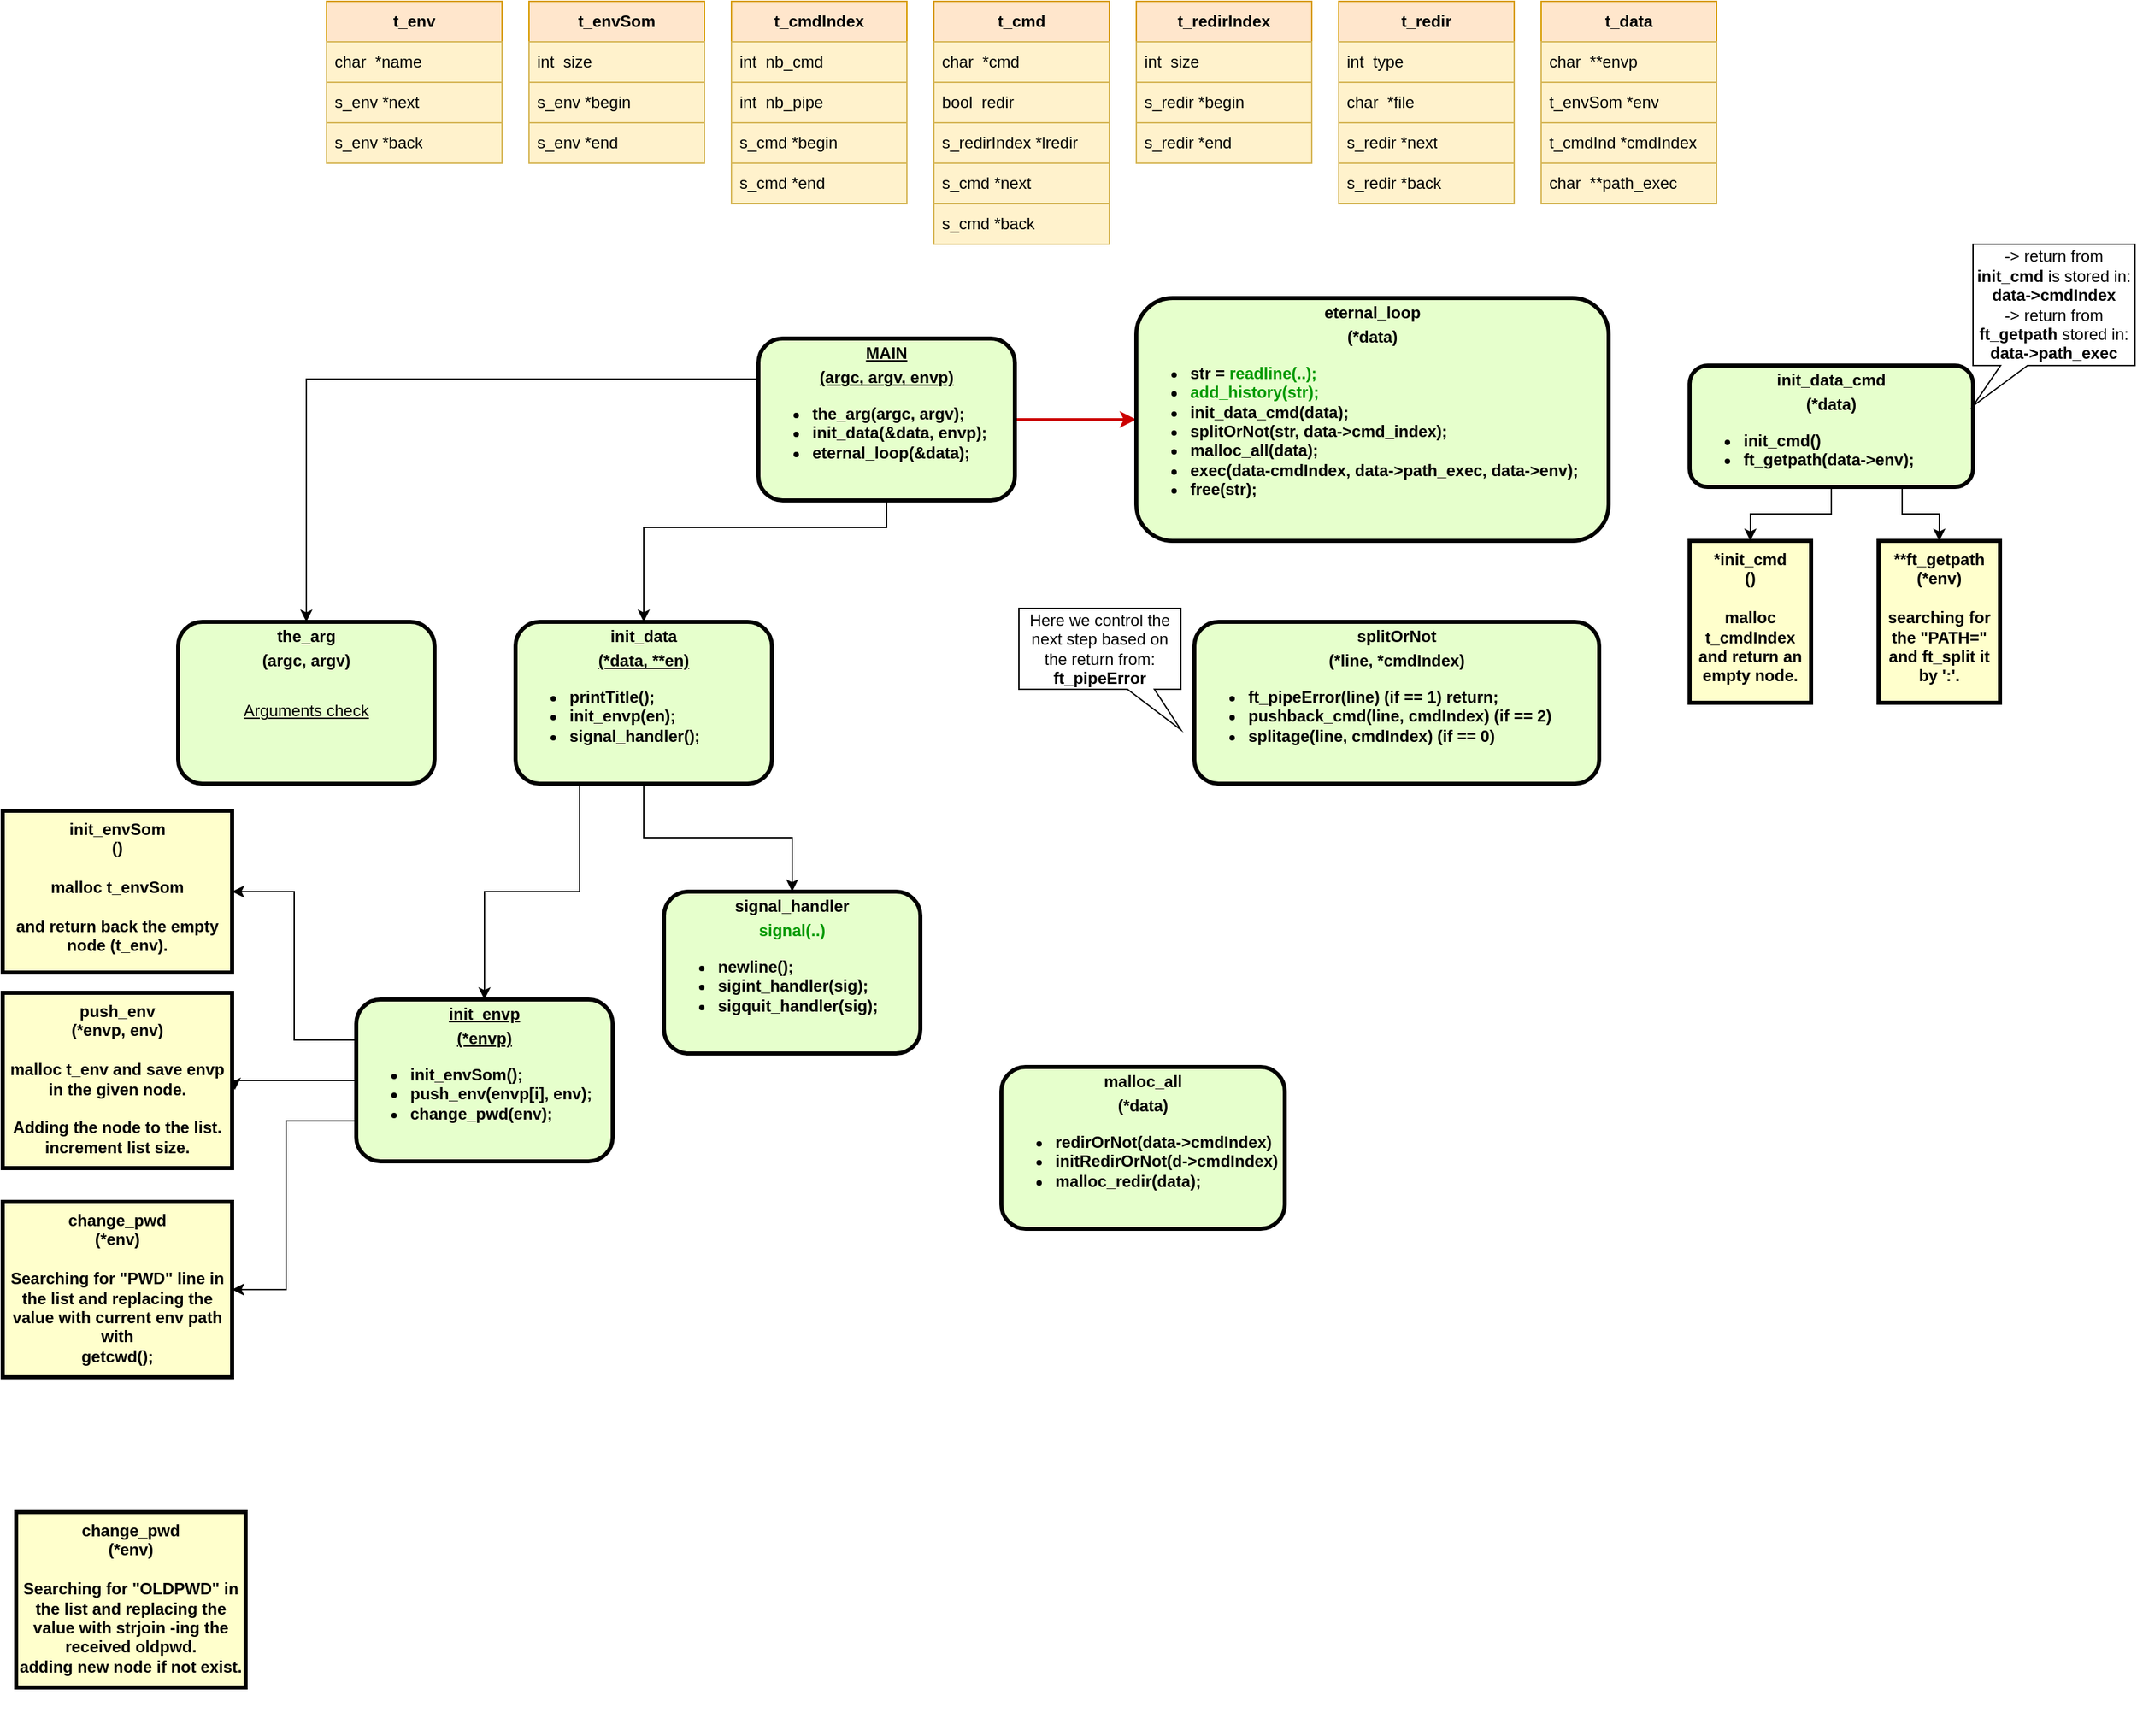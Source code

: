 <mxfile version="21.2.9" type="device">
  <diagram name="Page-1" id="c7558073-3199-34d8-9f00-42111426c3f3">
    <mxGraphModel dx="1936" dy="1067" grid="1" gridSize="10" guides="1" tooltips="1" connect="1" arrows="1" fold="1" page="1" pageScale="1" pageWidth="826" pageHeight="1169" background="none" math="0" shadow="0">
      <root>
        <mxCell id="0" />
        <mxCell id="1" parent="0" />
        <mxCell id="3kep1P1xeKZw5jxpyF7z-107" value="" style="edgeStyle=orthogonalEdgeStyle;rounded=0;orthogonalLoop=1;jettySize=auto;html=1;strokeWidth=2;strokeColor=#CC0000;" parent="1" source="2" target="3kep1P1xeKZw5jxpyF7z-106" edge="1">
          <mxGeometry relative="1" as="geometry" />
        </mxCell>
        <mxCell id="3kep1P1xeKZw5jxpyF7z-109" value="" style="edgeStyle=orthogonalEdgeStyle;rounded=0;orthogonalLoop=1;jettySize=auto;html=1;exitX=0;exitY=0.25;exitDx=0;exitDy=0;" parent="1" source="2" target="3kep1P1xeKZw5jxpyF7z-108" edge="1">
          <mxGeometry relative="1" as="geometry" />
        </mxCell>
        <mxCell id="3kep1P1xeKZw5jxpyF7z-111" value="" style="edgeStyle=orthogonalEdgeStyle;rounded=0;orthogonalLoop=1;jettySize=auto;html=1;" parent="1" source="2" target="3kep1P1xeKZw5jxpyF7z-110" edge="1">
          <mxGeometry relative="1" as="geometry">
            <Array as="points">
              <mxPoint x="-295" y="430" />
            </Array>
          </mxGeometry>
        </mxCell>
        <mxCell id="2" value="&lt;p style=&quot;margin: 0px; margin-top: 4px; text-align: center; text-decoration: underline;&quot;&gt;&lt;strong&gt;MAIN&lt;/strong&gt;&lt;/p&gt;&lt;p style=&quot;margin: 0px; margin-top: 4px; text-align: center; text-decoration: underline;&quot;&gt;&lt;strong&gt;(argc, argv, envp)&lt;br&gt;&lt;/strong&gt;&lt;/p&gt;&lt;div align=&quot;left&quot;&gt;&lt;ul&gt;&lt;li&gt;&lt;strong&gt;the_arg(argc, argv);&lt;/strong&gt;&lt;/li&gt;&lt;li&gt;&lt;strong&gt;init_data(&amp;amp;data, envp);&lt;/strong&gt;&lt;/li&gt;&lt;li&gt;&lt;strong&gt;eternal_loop(&amp;amp;data);&lt;/strong&gt;&lt;br&gt;&lt;/li&gt;&lt;/ul&gt;&lt;/div&gt;" style="verticalAlign=middle;align=center;overflow=fill;fontSize=12;fontFamily=Helvetica;html=1;rounded=1;fontStyle=1;strokeWidth=3;fillColor=#E6FFCC;" parent="1" vertex="1">
          <mxGeometry x="-210" y="290" width="190" height="120" as="geometry" />
        </mxCell>
        <mxCell id="3" value="init_envSom&#xa;()&#xa;&#xa;malloc t_envSom &#xa;&#xa;and return back the empty node (t_env).&#xa;" style="align=center;verticalAlign=top;fontStyle=1;strokeWidth=3;fillColor=#FFFFCC;whiteSpace=wrap;" parent="1" vertex="1">
          <mxGeometry x="-770" y="640" width="170" height="120" as="geometry" />
        </mxCell>
        <mxCell id="3kep1P1xeKZw5jxpyF7z-106" value="&lt;p style=&quot;margin: 4px 0px 0px; text-align: center;&quot;&gt;&lt;strong&gt;eternal_loop&lt;/strong&gt;&lt;/p&gt;&lt;p style=&quot;margin: 4px 0px 0px; text-align: center;&quot;&gt;&lt;strong&gt;(*data)&lt;br&gt;&lt;/strong&gt;&lt;/p&gt;&lt;div align=&quot;left&quot;&gt;&lt;ul&gt;&lt;li&gt;&lt;strong&gt;str = &lt;font color=&quot;#009900&quot;&gt;readline(..);&lt;/font&gt;&lt;/strong&gt;&lt;/li&gt;&lt;li&gt;&lt;font color=&quot;#009900&quot;&gt;&lt;strong&gt;add_history(str);&lt;/strong&gt;&lt;/font&gt;&lt;/li&gt;&lt;li&gt;&lt;strong&gt;init_data_cmd(data);&lt;/strong&gt;&lt;/li&gt;&lt;li&gt;&lt;strong&gt;splitOrNot(str, data-&amp;gt;cmd_index);&lt;/strong&gt;&lt;/li&gt;&lt;li&gt;&lt;strong&gt;malloc_all(data);&lt;/strong&gt;&lt;/li&gt;&lt;li&gt;&lt;strong&gt;exec(data-cmdIndex, data-&amp;gt;path_exec, data-&amp;gt;env);&lt;/strong&gt;&lt;/li&gt;&lt;li&gt;&lt;strong&gt;free(str);&lt;/strong&gt;&lt;br&gt;&lt;/li&gt;&lt;/ul&gt;&lt;/div&gt;" style="verticalAlign=middle;align=center;overflow=fill;fontSize=12;fontFamily=Helvetica;html=1;rounded=1;fontStyle=1;strokeWidth=3;fillColor=#E6FFCC;" parent="1" vertex="1">
          <mxGeometry x="70" y="260" width="350" height="180" as="geometry" />
        </mxCell>
        <mxCell id="3kep1P1xeKZw5jxpyF7z-108" value="&lt;p style=&quot;margin: 4px 0px 0px; text-align: center;&quot;&gt;&lt;strong&gt;the_arg&lt;/strong&gt;&lt;/p&gt;&lt;p style=&quot;margin: 4px 0px 0px; text-align: center;&quot;&gt;&lt;strong&gt;(argc, argv)&lt;br&gt;&lt;/strong&gt;&lt;/p&gt;&lt;p style=&quot;margin: 4px 0px 0px; text-align: center;&quot;&gt;&lt;strong&gt;&lt;br&gt;&lt;/strong&gt;&lt;/p&gt;&lt;p style=&quot;margin: 0px; margin-top: 4px; text-align: center; text-decoration: underline;&quot;&gt;&lt;span style=&quot;font-weight: normal;&quot;&gt;Arguments check&lt;/span&gt;&lt;br&gt;&lt;strong&gt;&lt;/strong&gt;&lt;/p&gt;" style="verticalAlign=middle;align=center;overflow=fill;fontSize=12;fontFamily=Helvetica;html=1;rounded=1;fontStyle=1;strokeWidth=3;fillColor=#E6FFCC;" parent="1" vertex="1">
          <mxGeometry x="-640" y="500" width="190" height="120" as="geometry" />
        </mxCell>
        <mxCell id="w5gB6YBrFvxGbigNmxhe-103" style="edgeStyle=orthogonalEdgeStyle;rounded=0;orthogonalLoop=1;jettySize=auto;html=1;exitX=0.25;exitY=1;exitDx=0;exitDy=0;entryX=0.5;entryY=0;entryDx=0;entryDy=0;" edge="1" parent="1" source="3kep1P1xeKZw5jxpyF7z-110" target="w5gB6YBrFvxGbigNmxhe-88">
          <mxGeometry relative="1" as="geometry" />
        </mxCell>
        <mxCell id="w5gB6YBrFvxGbigNmxhe-107" value="" style="edgeStyle=orthogonalEdgeStyle;rounded=0;orthogonalLoop=1;jettySize=auto;html=1;" edge="1" parent="1" source="3kep1P1xeKZw5jxpyF7z-110" target="w5gB6YBrFvxGbigNmxhe-106">
          <mxGeometry relative="1" as="geometry" />
        </mxCell>
        <mxCell id="3kep1P1xeKZw5jxpyF7z-110" value="&lt;p style=&quot;margin: 4px 0px 0px; text-align: center;&quot;&gt;&lt;strong&gt;init_data&lt;/strong&gt;&lt;/p&gt;&lt;p style=&quot;margin: 0px; margin-top: 4px; text-align: center; text-decoration: underline;&quot;&gt;&lt;strong&gt;(*data, **en)&lt;br&gt;&lt;/strong&gt;&lt;/p&gt;&lt;div align=&quot;left&quot;&gt;&lt;ul&gt;&lt;li&gt;&lt;strong&gt;printTitle();&lt;/strong&gt;&lt;/li&gt;&lt;li&gt;&lt;strong&gt;init_envp(en);&lt;/strong&gt;&lt;/li&gt;&lt;li&gt;&lt;strong&gt;signal_handler();&lt;/strong&gt;&lt;/li&gt;&lt;/ul&gt;&lt;/div&gt;" style="verticalAlign=middle;align=center;overflow=fill;fontSize=12;fontFamily=Helvetica;html=1;rounded=1;fontStyle=1;strokeWidth=3;fillColor=#E6FFCC;" parent="1" vertex="1">
          <mxGeometry x="-390" y="500" width="190" height="120" as="geometry" />
        </mxCell>
        <mxCell id="w5gB6YBrFvxGbigNmxhe-92" style="edgeStyle=orthogonalEdgeStyle;rounded=0;orthogonalLoop=1;jettySize=auto;html=1;exitX=0;exitY=0.25;exitDx=0;exitDy=0;entryX=1;entryY=0.5;entryDx=0;entryDy=0;" edge="1" parent="1" source="w5gB6YBrFvxGbigNmxhe-88" target="3">
          <mxGeometry relative="1" as="geometry" />
        </mxCell>
        <mxCell id="w5gB6YBrFvxGbigNmxhe-100" style="edgeStyle=orthogonalEdgeStyle;rounded=0;orthogonalLoop=1;jettySize=auto;html=1;exitX=0;exitY=0.5;exitDx=0;exitDy=0;entryX=1.012;entryY=0.554;entryDx=0;entryDy=0;entryPerimeter=0;" edge="1" parent="1" source="w5gB6YBrFvxGbigNmxhe-88" target="w5gB6YBrFvxGbigNmxhe-93">
          <mxGeometry relative="1" as="geometry">
            <Array as="points">
              <mxPoint x="-598" y="840" />
            </Array>
          </mxGeometry>
        </mxCell>
        <mxCell id="w5gB6YBrFvxGbigNmxhe-102" style="edgeStyle=orthogonalEdgeStyle;rounded=0;orthogonalLoop=1;jettySize=auto;html=1;exitX=0;exitY=0.75;exitDx=0;exitDy=0;entryX=1;entryY=0.5;entryDx=0;entryDy=0;" edge="1" parent="1" source="w5gB6YBrFvxGbigNmxhe-88" target="w5gB6YBrFvxGbigNmxhe-95">
          <mxGeometry relative="1" as="geometry">
            <Array as="points">
              <mxPoint x="-560" y="870" />
              <mxPoint x="-560" y="995" />
            </Array>
          </mxGeometry>
        </mxCell>
        <mxCell id="w5gB6YBrFvxGbigNmxhe-88" value="&lt;p style=&quot;margin: 0px; margin-top: 4px; text-align: center; text-decoration: underline;&quot;&gt;&lt;strong&gt;init_envp&lt;/strong&gt;&lt;/p&gt;&lt;p style=&quot;margin: 0px; margin-top: 4px; text-align: center; text-decoration: underline;&quot;&gt;&lt;strong&gt;(*envp)&lt;/strong&gt;&lt;br&gt;&lt;/p&gt;&lt;div align=&quot;left&quot;&gt;&lt;ul&gt;&lt;li&gt;&lt;strong&gt;init_envSom();&lt;/strong&gt;&lt;/li&gt;&lt;li&gt;&lt;strong&gt;push_env(envp[i], env);&lt;/strong&gt;&lt;/li&gt;&lt;li&gt;change_pwd(env);&lt;br&gt;&lt;/li&gt;&lt;/ul&gt;&lt;/div&gt;" style="verticalAlign=middle;align=center;overflow=fill;fontSize=12;fontFamily=Helvetica;html=1;rounded=1;fontStyle=1;strokeWidth=3;fillColor=#E6FFCC;" vertex="1" parent="1">
          <mxGeometry x="-508" y="780" width="190" height="120" as="geometry" />
        </mxCell>
        <mxCell id="w5gB6YBrFvxGbigNmxhe-93" value="push_env&#xa;(*envp, env)&#xa;&#xa;malloc t_env and save envp in the given node. &#xa;&#xa;Adding the node to the list.&#xa;increment list size.&#xa;" style="align=center;verticalAlign=top;fontStyle=1;strokeWidth=3;fillColor=#FFFFCC;whiteSpace=wrap;" vertex="1" parent="1">
          <mxGeometry x="-770" y="775" width="170" height="130" as="geometry" />
        </mxCell>
        <mxCell id="w5gB6YBrFvxGbigNmxhe-95" value="change_pwd&#xa;(*env)&#xa;&#xa;Searching for &quot;PWD&quot; line in the list and replacing the value with current env path with &#xa;getcwd();&#xa;&#xa;" style="align=center;verticalAlign=top;fontStyle=1;strokeWidth=3;fillColor=#FFFFCC;whiteSpace=wrap;" vertex="1" parent="1">
          <mxGeometry x="-770" y="930" width="170" height="130" as="geometry" />
        </mxCell>
        <mxCell id="w5gB6YBrFvxGbigNmxhe-101" value="change_pwd&#xa;(*env)&#xa;&#xa;Searching for &quot;OLDPWD&quot; in the list and replacing the value with strjoin -ing the received oldpwd.&#xa;adding new node if not exist.&#xa;&#xa;&#xa;" style="align=center;verticalAlign=top;fontStyle=1;strokeWidth=3;fillColor=#FFFFCC;whiteSpace=wrap;" vertex="1" parent="1">
          <mxGeometry x="-760" y="1160" width="170" height="130" as="geometry" />
        </mxCell>
        <mxCell id="w5gB6YBrFvxGbigNmxhe-106" value="&lt;p style=&quot;margin: 4px 0px 0px; text-align: center;&quot;&gt;&lt;strong&gt;signal_handler&lt;/strong&gt;&lt;/p&gt;&lt;p style=&quot;margin: 4px 0px 0px; text-align: center;&quot;&gt;&lt;strong&gt;&lt;font color=&quot;#009900&quot;&gt;signal(..)&lt;/font&gt;&lt;br&gt;&lt;/strong&gt;&lt;/p&gt;&lt;div align=&quot;left&quot;&gt;&lt;ul&gt;&lt;li&gt;&lt;strong&gt;newline();&lt;/strong&gt;&lt;/li&gt;&lt;li&gt;&lt;strong&gt;sigint_handler(sig);&lt;/strong&gt;&lt;/li&gt;&lt;li&gt;&lt;strong&gt;sigquit_handler(sig);&lt;/strong&gt;&lt;/li&gt;&lt;/ul&gt;&lt;/div&gt;" style="verticalAlign=middle;align=center;overflow=fill;fontSize=12;fontFamily=Helvetica;html=1;rounded=1;fontStyle=1;strokeWidth=3;fillColor=#E6FFCC;" vertex="1" parent="1">
          <mxGeometry x="-280" y="700" width="190" height="120" as="geometry" />
        </mxCell>
        <mxCell id="w5gB6YBrFvxGbigNmxhe-109" value="&lt;b&gt;t_env&lt;/b&gt;" style="swimlane;fontStyle=0;childLayout=stackLayout;horizontal=1;startSize=30;horizontalStack=0;resizeParent=1;resizeParentMax=0;resizeLast=0;collapsible=1;marginBottom=0;whiteSpace=wrap;html=1;fillColor=#ffe6cc;strokeColor=#d79b00;" vertex="1" parent="1">
          <mxGeometry x="-530" y="40" width="130" height="120" as="geometry">
            <mxRectangle x="80" y="690" width="60" height="30" as="alternateBounds" />
          </mxGeometry>
        </mxCell>
        <mxCell id="w5gB6YBrFvxGbigNmxhe-110" value="char&lt;span style=&quot;white-space: pre;&quot;&gt;	&lt;span style=&quot;white-space: pre;&quot;&gt;	&lt;/span&gt;&lt;/span&gt;*name" style="text;strokeColor=#d6b656;fillColor=#fff2cc;align=left;verticalAlign=middle;spacingLeft=4;spacingRight=4;overflow=hidden;points=[[0,0.5],[1,0.5]];portConstraint=eastwest;rotatable=0;whiteSpace=wrap;html=1;" vertex="1" parent="w5gB6YBrFvxGbigNmxhe-109">
          <mxGeometry y="30" width="130" height="30" as="geometry" />
        </mxCell>
        <mxCell id="w5gB6YBrFvxGbigNmxhe-111" value="s_env&lt;span style=&quot;white-space: pre;&quot;&gt;	&lt;/span&gt;*next" style="text;strokeColor=#d6b656;fillColor=#fff2cc;align=left;verticalAlign=middle;spacingLeft=4;spacingRight=4;overflow=hidden;points=[[0,0.5],[1,0.5]];portConstraint=eastwest;rotatable=0;whiteSpace=wrap;html=1;" vertex="1" parent="w5gB6YBrFvxGbigNmxhe-109">
          <mxGeometry y="60" width="130" height="30" as="geometry" />
        </mxCell>
        <mxCell id="w5gB6YBrFvxGbigNmxhe-112" value="s_env&lt;span style=&quot;white-space: pre;&quot;&gt;	&lt;/span&gt;*back" style="text;strokeColor=#d6b656;fillColor=#fff2cc;align=left;verticalAlign=middle;spacingLeft=4;spacingRight=4;overflow=hidden;points=[[0,0.5],[1,0.5]];portConstraint=eastwest;rotatable=0;whiteSpace=wrap;html=1;" vertex="1" parent="w5gB6YBrFvxGbigNmxhe-109">
          <mxGeometry y="90" width="130" height="30" as="geometry" />
        </mxCell>
        <mxCell id="w5gB6YBrFvxGbigNmxhe-113" value="&lt;b&gt;t_envSom&lt;/b&gt;" style="swimlane;fontStyle=0;childLayout=stackLayout;horizontal=1;startSize=30;horizontalStack=0;resizeParent=1;resizeParentMax=0;resizeLast=0;collapsible=1;marginBottom=0;whiteSpace=wrap;html=1;fillColor=#ffe6cc;strokeColor=#d79b00;" vertex="1" parent="1">
          <mxGeometry x="-380" y="40" width="130" height="120" as="geometry">
            <mxRectangle x="80" y="690" width="60" height="30" as="alternateBounds" />
          </mxGeometry>
        </mxCell>
        <mxCell id="w5gB6YBrFvxGbigNmxhe-114" value="int&lt;span style=&quot;white-space: pre;&quot;&gt;	&lt;span style=&quot;white-space: pre;&quot;&gt;	&lt;/span&gt;&lt;/span&gt;size" style="text;strokeColor=#d6b656;fillColor=#fff2cc;align=left;verticalAlign=middle;spacingLeft=4;spacingRight=4;overflow=hidden;points=[[0,0.5],[1,0.5]];portConstraint=eastwest;rotatable=0;whiteSpace=wrap;html=1;" vertex="1" parent="w5gB6YBrFvxGbigNmxhe-113">
          <mxGeometry y="30" width="130" height="30" as="geometry" />
        </mxCell>
        <mxCell id="w5gB6YBrFvxGbigNmxhe-115" value="s_env&lt;span style=&quot;white-space: pre;&quot;&gt;	&lt;/span&gt;*begin" style="text;strokeColor=#d6b656;fillColor=#fff2cc;align=left;verticalAlign=middle;spacingLeft=4;spacingRight=4;overflow=hidden;points=[[0,0.5],[1,0.5]];portConstraint=eastwest;rotatable=0;whiteSpace=wrap;html=1;" vertex="1" parent="w5gB6YBrFvxGbigNmxhe-113">
          <mxGeometry y="60" width="130" height="30" as="geometry" />
        </mxCell>
        <mxCell id="w5gB6YBrFvxGbigNmxhe-116" value="s_env&lt;span style=&quot;white-space: pre;&quot;&gt;	&lt;/span&gt;*end" style="text;strokeColor=#d6b656;fillColor=#fff2cc;align=left;verticalAlign=middle;spacingLeft=4;spacingRight=4;overflow=hidden;points=[[0,0.5],[1,0.5]];portConstraint=eastwest;rotatable=0;whiteSpace=wrap;html=1;" vertex="1" parent="w5gB6YBrFvxGbigNmxhe-113">
          <mxGeometry y="90" width="130" height="30" as="geometry" />
        </mxCell>
        <mxCell id="w5gB6YBrFvxGbigNmxhe-117" value="&lt;b&gt;t_cmdIndex&lt;/b&gt;" style="swimlane;fontStyle=0;childLayout=stackLayout;horizontal=1;startSize=30;horizontalStack=0;resizeParent=1;resizeParentMax=0;resizeLast=0;collapsible=1;marginBottom=0;whiteSpace=wrap;html=1;fillColor=#ffe6cc;strokeColor=#d79b00;" vertex="1" parent="1">
          <mxGeometry x="-230" y="40" width="130" height="150" as="geometry">
            <mxRectangle x="80" y="690" width="60" height="30" as="alternateBounds" />
          </mxGeometry>
        </mxCell>
        <mxCell id="w5gB6YBrFvxGbigNmxhe-118" value="int&lt;span style=&quot;white-space: pre;&quot;&gt;	&lt;span style=&quot;white-space: pre;&quot;&gt;	&lt;/span&gt;&lt;/span&gt;nb_cmd" style="text;strokeColor=#d6b656;fillColor=#fff2cc;align=left;verticalAlign=middle;spacingLeft=4;spacingRight=4;overflow=hidden;points=[[0,0.5],[1,0.5]];portConstraint=eastwest;rotatable=0;whiteSpace=wrap;html=1;" vertex="1" parent="w5gB6YBrFvxGbigNmxhe-117">
          <mxGeometry y="30" width="130" height="30" as="geometry" />
        </mxCell>
        <mxCell id="w5gB6YBrFvxGbigNmxhe-119" value="int&lt;span style=&quot;white-space: pre;&quot;&gt;	&lt;/span&gt;&lt;span style=&quot;white-space: pre;&quot;&gt;	&lt;/span&gt;nb_pipe" style="text;strokeColor=#d6b656;fillColor=#fff2cc;align=left;verticalAlign=middle;spacingLeft=4;spacingRight=4;overflow=hidden;points=[[0,0.5],[1,0.5]];portConstraint=eastwest;rotatable=0;whiteSpace=wrap;html=1;" vertex="1" parent="w5gB6YBrFvxGbigNmxhe-117">
          <mxGeometry y="60" width="130" height="30" as="geometry" />
        </mxCell>
        <mxCell id="w5gB6YBrFvxGbigNmxhe-120" value="s_cmd&lt;span style=&quot;white-space: pre;&quot;&gt;	&lt;/span&gt;*begin" style="text;strokeColor=#d6b656;fillColor=#fff2cc;align=left;verticalAlign=middle;spacingLeft=4;spacingRight=4;overflow=hidden;points=[[0,0.5],[1,0.5]];portConstraint=eastwest;rotatable=0;whiteSpace=wrap;html=1;" vertex="1" parent="w5gB6YBrFvxGbigNmxhe-117">
          <mxGeometry y="90" width="130" height="30" as="geometry" />
        </mxCell>
        <mxCell id="w5gB6YBrFvxGbigNmxhe-121" value="s_cmd&lt;span style=&quot;white-space: pre;&quot;&gt;	&lt;/span&gt;*end" style="text;strokeColor=#d6b656;fillColor=#fff2cc;align=left;verticalAlign=middle;spacingLeft=4;spacingRight=4;overflow=hidden;points=[[0,0.5],[1,0.5]];portConstraint=eastwest;rotatable=0;whiteSpace=wrap;html=1;" vertex="1" parent="w5gB6YBrFvxGbigNmxhe-117">
          <mxGeometry y="120" width="130" height="30" as="geometry" />
        </mxCell>
        <mxCell id="w5gB6YBrFvxGbigNmxhe-122" value="&lt;b&gt;t_cmd&lt;/b&gt;" style="swimlane;fontStyle=0;childLayout=stackLayout;horizontal=1;startSize=30;horizontalStack=0;resizeParent=1;resizeParentMax=0;resizeLast=0;collapsible=1;marginBottom=0;whiteSpace=wrap;html=1;fillColor=#ffe6cc;strokeColor=#d79b00;" vertex="1" parent="1">
          <mxGeometry x="-80" y="40" width="130" height="180" as="geometry">
            <mxRectangle x="80" y="690" width="60" height="30" as="alternateBounds" />
          </mxGeometry>
        </mxCell>
        <mxCell id="w5gB6YBrFvxGbigNmxhe-127" value="char&lt;span style=&quot;white-space: pre;&quot;&gt;	&lt;/span&gt;&lt;span style=&quot;white-space: pre;&quot;&gt;	&lt;/span&gt;*cmd" style="text;strokeColor=#d6b656;fillColor=#fff2cc;align=left;verticalAlign=middle;spacingLeft=4;spacingRight=4;overflow=hidden;points=[[0,0.5],[1,0.5]];portConstraint=eastwest;rotatable=0;whiteSpace=wrap;html=1;" vertex="1" parent="w5gB6YBrFvxGbigNmxhe-122">
          <mxGeometry y="30" width="130" height="30" as="geometry" />
        </mxCell>
        <mxCell id="w5gB6YBrFvxGbigNmxhe-123" value="bool&lt;span style=&quot;white-space: pre;&quot;&gt;	&lt;/span&gt;&lt;span style=&quot;white-space: pre;&quot;&gt;	&lt;/span&gt;redir&lt;span style=&quot;white-space: pre;&quot;&gt;	&lt;/span&gt;" style="text;strokeColor=#d6b656;fillColor=#fff2cc;align=left;verticalAlign=middle;spacingLeft=4;spacingRight=4;overflow=hidden;points=[[0,0.5],[1,0.5]];portConstraint=eastwest;rotatable=0;whiteSpace=wrap;html=1;" vertex="1" parent="w5gB6YBrFvxGbigNmxhe-122">
          <mxGeometry y="60" width="130" height="30" as="geometry" />
        </mxCell>
        <mxCell id="w5gB6YBrFvxGbigNmxhe-124" value="s_redirIndex&lt;span style=&quot;white-space: pre;&quot;&gt;	&lt;/span&gt;*lredir&lt;span style=&quot;white-space: pre;&quot;&gt;	&lt;/span&gt;" style="text;strokeColor=#d6b656;fillColor=#fff2cc;align=left;verticalAlign=middle;spacingLeft=4;spacingRight=4;overflow=hidden;points=[[0,0.5],[1,0.5]];portConstraint=eastwest;rotatable=0;whiteSpace=wrap;html=1;" vertex="1" parent="w5gB6YBrFvxGbigNmxhe-122">
          <mxGeometry y="90" width="130" height="30" as="geometry" />
        </mxCell>
        <mxCell id="w5gB6YBrFvxGbigNmxhe-125" value="s_cmd&lt;span style=&quot;white-space: pre;&quot;&gt;	&lt;/span&gt;*next" style="text;strokeColor=#d6b656;fillColor=#fff2cc;align=left;verticalAlign=middle;spacingLeft=4;spacingRight=4;overflow=hidden;points=[[0,0.5],[1,0.5]];portConstraint=eastwest;rotatable=0;whiteSpace=wrap;html=1;" vertex="1" parent="w5gB6YBrFvxGbigNmxhe-122">
          <mxGeometry y="120" width="130" height="30" as="geometry" />
        </mxCell>
        <mxCell id="w5gB6YBrFvxGbigNmxhe-126" value="s_cmd&lt;span style=&quot;white-space: pre;&quot;&gt;	&lt;/span&gt;*back" style="text;strokeColor=#d6b656;fillColor=#fff2cc;align=left;verticalAlign=middle;spacingLeft=4;spacingRight=4;overflow=hidden;points=[[0,0.5],[1,0.5]];portConstraint=eastwest;rotatable=0;whiteSpace=wrap;html=1;" vertex="1" parent="w5gB6YBrFvxGbigNmxhe-122">
          <mxGeometry y="150" width="130" height="30" as="geometry" />
        </mxCell>
        <mxCell id="w5gB6YBrFvxGbigNmxhe-128" value="&lt;b&gt;t_redirIndex&lt;/b&gt;" style="swimlane;fontStyle=0;childLayout=stackLayout;horizontal=1;startSize=30;horizontalStack=0;resizeParent=1;resizeParentMax=0;resizeLast=0;collapsible=1;marginBottom=0;whiteSpace=wrap;html=1;fillColor=#ffe6cc;strokeColor=#d79b00;" vertex="1" parent="1">
          <mxGeometry x="70" y="40" width="130" height="120" as="geometry">
            <mxRectangle x="80" y="690" width="60" height="30" as="alternateBounds" />
          </mxGeometry>
        </mxCell>
        <mxCell id="w5gB6YBrFvxGbigNmxhe-129" value="int&lt;span style=&quot;white-space: pre;&quot;&gt;	&lt;span style=&quot;white-space: pre;&quot;&gt;	&lt;/span&gt;&lt;/span&gt;size" style="text;strokeColor=#d6b656;fillColor=#fff2cc;align=left;verticalAlign=middle;spacingLeft=4;spacingRight=4;overflow=hidden;points=[[0,0.5],[1,0.5]];portConstraint=eastwest;rotatable=0;whiteSpace=wrap;html=1;" vertex="1" parent="w5gB6YBrFvxGbigNmxhe-128">
          <mxGeometry y="30" width="130" height="30" as="geometry" />
        </mxCell>
        <mxCell id="w5gB6YBrFvxGbigNmxhe-130" value="s_redir&lt;span style=&quot;white-space: pre;&quot;&gt;	&lt;/span&gt;*begin" style="text;strokeColor=#d6b656;fillColor=#fff2cc;align=left;verticalAlign=middle;spacingLeft=4;spacingRight=4;overflow=hidden;points=[[0,0.5],[1,0.5]];portConstraint=eastwest;rotatable=0;whiteSpace=wrap;html=1;" vertex="1" parent="w5gB6YBrFvxGbigNmxhe-128">
          <mxGeometry y="60" width="130" height="30" as="geometry" />
        </mxCell>
        <mxCell id="w5gB6YBrFvxGbigNmxhe-131" value="s_redir&lt;span style=&quot;white-space: pre;&quot;&gt;	&lt;/span&gt;*end" style="text;strokeColor=#d6b656;fillColor=#fff2cc;align=left;verticalAlign=middle;spacingLeft=4;spacingRight=4;overflow=hidden;points=[[0,0.5],[1,0.5]];portConstraint=eastwest;rotatable=0;whiteSpace=wrap;html=1;" vertex="1" parent="w5gB6YBrFvxGbigNmxhe-128">
          <mxGeometry y="90" width="130" height="30" as="geometry" />
        </mxCell>
        <mxCell id="w5gB6YBrFvxGbigNmxhe-132" value="&lt;b&gt;t_redir&lt;/b&gt;" style="swimlane;fontStyle=0;childLayout=stackLayout;horizontal=1;startSize=30;horizontalStack=0;resizeParent=1;resizeParentMax=0;resizeLast=0;collapsible=1;marginBottom=0;whiteSpace=wrap;html=1;fillColor=#ffe6cc;strokeColor=#d79b00;" vertex="1" parent="1">
          <mxGeometry x="220" y="40" width="130" height="150" as="geometry">
            <mxRectangle x="80" y="690" width="60" height="30" as="alternateBounds" />
          </mxGeometry>
        </mxCell>
        <mxCell id="w5gB6YBrFvxGbigNmxhe-133" value="int&lt;span style=&quot;white-space: pre;&quot;&gt;	&lt;span style=&quot;white-space: pre;&quot;&gt;	&lt;/span&gt;&lt;/span&gt;type" style="text;strokeColor=#d6b656;fillColor=#fff2cc;align=left;verticalAlign=middle;spacingLeft=4;spacingRight=4;overflow=hidden;points=[[0,0.5],[1,0.5]];portConstraint=eastwest;rotatable=0;whiteSpace=wrap;html=1;" vertex="1" parent="w5gB6YBrFvxGbigNmxhe-132">
          <mxGeometry y="30" width="130" height="30" as="geometry" />
        </mxCell>
        <mxCell id="w5gB6YBrFvxGbigNmxhe-136" value="char&lt;span style=&quot;white-space: pre;&quot;&gt;	&lt;/span&gt;&lt;span style=&quot;white-space: pre;&quot;&gt;	&lt;/span&gt;*file" style="text;strokeColor=#d6b656;fillColor=#fff2cc;align=left;verticalAlign=middle;spacingLeft=4;spacingRight=4;overflow=hidden;points=[[0,0.5],[1,0.5]];portConstraint=eastwest;rotatable=0;whiteSpace=wrap;html=1;" vertex="1" parent="w5gB6YBrFvxGbigNmxhe-132">
          <mxGeometry y="60" width="130" height="30" as="geometry" />
        </mxCell>
        <mxCell id="w5gB6YBrFvxGbigNmxhe-134" value="s_redir&lt;span style=&quot;white-space: pre;&quot;&gt;	&lt;/span&gt;*next" style="text;strokeColor=#d6b656;fillColor=#fff2cc;align=left;verticalAlign=middle;spacingLeft=4;spacingRight=4;overflow=hidden;points=[[0,0.5],[1,0.5]];portConstraint=eastwest;rotatable=0;whiteSpace=wrap;html=1;" vertex="1" parent="w5gB6YBrFvxGbigNmxhe-132">
          <mxGeometry y="90" width="130" height="30" as="geometry" />
        </mxCell>
        <mxCell id="w5gB6YBrFvxGbigNmxhe-135" value="s_redir&lt;span style=&quot;white-space: pre;&quot;&gt;	&lt;/span&gt;*back" style="text;strokeColor=#d6b656;fillColor=#fff2cc;align=left;verticalAlign=middle;spacingLeft=4;spacingRight=4;overflow=hidden;points=[[0,0.5],[1,0.5]];portConstraint=eastwest;rotatable=0;whiteSpace=wrap;html=1;" vertex="1" parent="w5gB6YBrFvxGbigNmxhe-132">
          <mxGeometry y="120" width="130" height="30" as="geometry" />
        </mxCell>
        <mxCell id="w5gB6YBrFvxGbigNmxhe-137" value="&lt;b&gt;t_data&lt;/b&gt;" style="swimlane;fontStyle=0;childLayout=stackLayout;horizontal=1;startSize=30;horizontalStack=0;resizeParent=1;resizeParentMax=0;resizeLast=0;collapsible=1;marginBottom=0;whiteSpace=wrap;html=1;fillColor=#ffe6cc;strokeColor=#d79b00;" vertex="1" parent="1">
          <mxGeometry x="370" y="40" width="130" height="150" as="geometry">
            <mxRectangle x="80" y="690" width="60" height="30" as="alternateBounds" />
          </mxGeometry>
        </mxCell>
        <mxCell id="w5gB6YBrFvxGbigNmxhe-138" value="char&lt;span style=&quot;white-space: pre;&quot;&gt;	&lt;span style=&quot;white-space: pre;&quot;&gt;	&lt;/span&gt;&lt;/span&gt;**envp" style="text;strokeColor=#d6b656;fillColor=#fff2cc;align=left;verticalAlign=middle;spacingLeft=4;spacingRight=4;overflow=hidden;points=[[0,0.5],[1,0.5]];portConstraint=eastwest;rotatable=0;whiteSpace=wrap;html=1;" vertex="1" parent="w5gB6YBrFvxGbigNmxhe-137">
          <mxGeometry y="30" width="130" height="30" as="geometry" />
        </mxCell>
        <mxCell id="w5gB6YBrFvxGbigNmxhe-139" value="t_envSom *env" style="text;strokeColor=#d6b656;fillColor=#fff2cc;align=left;verticalAlign=middle;spacingLeft=4;spacingRight=4;overflow=hidden;points=[[0,0.5],[1,0.5]];portConstraint=eastwest;rotatable=0;whiteSpace=wrap;html=1;" vertex="1" parent="w5gB6YBrFvxGbigNmxhe-137">
          <mxGeometry y="60" width="130" height="30" as="geometry" />
        </mxCell>
        <mxCell id="w5gB6YBrFvxGbigNmxhe-140" value="t_cmdInd *cmdIndex" style="text;strokeColor=#d6b656;fillColor=#fff2cc;align=left;verticalAlign=middle;spacingLeft=4;spacingRight=4;overflow=hidden;points=[[0,0.5],[1,0.5]];portConstraint=eastwest;rotatable=0;whiteSpace=wrap;html=1;" vertex="1" parent="w5gB6YBrFvxGbigNmxhe-137">
          <mxGeometry y="90" width="130" height="30" as="geometry" />
        </mxCell>
        <mxCell id="w5gB6YBrFvxGbigNmxhe-141" value="char&lt;span style=&quot;white-space: pre;&quot;&gt;	&lt;/span&gt;&lt;span style=&quot;white-space: pre;&quot;&gt;	&lt;/span&gt;**path_exec" style="text;strokeColor=#d6b656;fillColor=#fff2cc;align=left;verticalAlign=middle;spacingLeft=4;spacingRight=4;overflow=hidden;points=[[0,0.5],[1,0.5]];portConstraint=eastwest;rotatable=0;whiteSpace=wrap;html=1;" vertex="1" parent="w5gB6YBrFvxGbigNmxhe-137">
          <mxGeometry y="120" width="130" height="30" as="geometry" />
        </mxCell>
        <mxCell id="w5gB6YBrFvxGbigNmxhe-144" value="&lt;p style=&quot;margin: 4px 0px 0px; text-align: center;&quot;&gt;&lt;strong&gt;malloc_all&lt;/strong&gt;&lt;/p&gt;&lt;p style=&quot;margin: 4px 0px 0px; text-align: center;&quot;&gt;&lt;strong&gt;(*data)&lt;br&gt;&lt;/strong&gt;&lt;/p&gt;&lt;div align=&quot;left&quot;&gt;&lt;ul&gt;&lt;li&gt;&lt;strong&gt;redirOrNot(data-&amp;gt;cmdIndex)&lt;/strong&gt;&lt;/li&gt;&lt;li&gt;&lt;strong&gt;initRedirOrNot(d-&amp;gt;cmdIndex)&lt;/strong&gt;&lt;/li&gt;&lt;li&gt;&lt;strong&gt;malloc_redir(data);&lt;/strong&gt;&lt;/li&gt;&lt;/ul&gt;&lt;/div&gt;" style="verticalAlign=middle;align=center;overflow=fill;fontSize=12;fontFamily=Helvetica;html=1;rounded=1;fontStyle=1;strokeWidth=3;fillColor=#E6FFCC;" vertex="1" parent="1">
          <mxGeometry x="-30" y="830" width="210" height="120" as="geometry" />
        </mxCell>
        <mxCell id="w5gB6YBrFvxGbigNmxhe-149" value="" style="group" vertex="1" connectable="0" parent="1">
          <mxGeometry x="480" y="220" width="330" height="180" as="geometry" />
        </mxCell>
        <mxCell id="w5gB6YBrFvxGbigNmxhe-145" value="&lt;p style=&quot;margin: 4px 0px 0px; text-align: center;&quot;&gt;&lt;strong&gt;init_data_cmd&lt;/strong&gt;&lt;/p&gt;&lt;p style=&quot;margin: 4px 0px 0px; text-align: center;&quot;&gt;&lt;strong&gt;(*data)&lt;br&gt;&lt;/strong&gt;&lt;/p&gt;&lt;div align=&quot;left&quot;&gt;&lt;ul&gt;&lt;li&gt;&lt;strong&gt;init_cmd()&lt;/strong&gt;&lt;/li&gt;&lt;li&gt;&lt;strong&gt;ft_getpath(data-&amp;gt;env);&lt;/strong&gt;&lt;/li&gt;&lt;/ul&gt;&lt;/div&gt;" style="verticalAlign=middle;align=center;overflow=fill;fontSize=12;fontFamily=Helvetica;html=1;rounded=1;fontStyle=1;strokeWidth=3;fillColor=#E6FFCC;" vertex="1" parent="w5gB6YBrFvxGbigNmxhe-149">
          <mxGeometry y="90" width="210" height="90" as="geometry" />
        </mxCell>
        <mxCell id="w5gB6YBrFvxGbigNmxhe-146" value="&lt;div&gt;-&amp;gt; return from &lt;b&gt;init_cmd&lt;/b&gt; is stored in:&lt;/div&gt;&lt;div&gt;&lt;b&gt;data-&amp;gt;cmdIndex&lt;/b&gt;&lt;/div&gt;&lt;div&gt;&lt;div&gt;-&amp;gt; return from &lt;b&gt;ft_getpath&lt;/b&gt; stored in:&lt;/div&gt;&lt;b&gt;data-&amp;gt;path_exec&lt;/b&gt;&lt;/div&gt;" style="shape=callout;whiteSpace=wrap;html=1;perimeter=calloutPerimeter;position2=0;size=30;position=0.17;" vertex="1" parent="w5gB6YBrFvxGbigNmxhe-149">
          <mxGeometry x="210" width="120" height="120" as="geometry" />
        </mxCell>
        <mxCell id="w5gB6YBrFvxGbigNmxhe-150" value="*init_cmd&#xa;()&#xa;&#xa;malloc t_cmdIndex and return an empty node.&#xa;&#xa;&#xa;" style="align=center;verticalAlign=top;fontStyle=1;strokeWidth=3;fillColor=#FFFFCC;whiteSpace=wrap;" vertex="1" parent="1">
          <mxGeometry x="480" y="440" width="90" height="120" as="geometry" />
        </mxCell>
        <mxCell id="w5gB6YBrFvxGbigNmxhe-152" value="**ft_getpath&#xa;(*env)&#xa;&#xa;searching for the &quot;PATH=&quot; and ft_split it by &#39;:&#39;.&#xa;&#xa;&#xa;" style="align=center;verticalAlign=top;fontStyle=1;strokeWidth=3;fillColor=#FFFFCC;whiteSpace=wrap;" vertex="1" parent="1">
          <mxGeometry x="620" y="440" width="90" height="120" as="geometry" />
        </mxCell>
        <mxCell id="w5gB6YBrFvxGbigNmxhe-153" style="edgeStyle=orthogonalEdgeStyle;rounded=0;orthogonalLoop=1;jettySize=auto;html=1;exitX=0.75;exitY=1;exitDx=0;exitDy=0;entryX=0.5;entryY=0;entryDx=0;entryDy=0;" edge="1" parent="1" source="w5gB6YBrFvxGbigNmxhe-145" target="w5gB6YBrFvxGbigNmxhe-152">
          <mxGeometry relative="1" as="geometry" />
        </mxCell>
        <mxCell id="w5gB6YBrFvxGbigNmxhe-154" style="edgeStyle=orthogonalEdgeStyle;rounded=0;orthogonalLoop=1;jettySize=auto;html=1;exitX=0.5;exitY=1;exitDx=0;exitDy=0;entryX=0.5;entryY=0;entryDx=0;entryDy=0;" edge="1" parent="1" source="w5gB6YBrFvxGbigNmxhe-145" target="w5gB6YBrFvxGbigNmxhe-150">
          <mxGeometry relative="1" as="geometry" />
        </mxCell>
        <mxCell id="w5gB6YBrFvxGbigNmxhe-158" value="" style="group" vertex="1" connectable="0" parent="1">
          <mxGeometry x="-17" y="490" width="430" height="130" as="geometry" />
        </mxCell>
        <mxCell id="w5gB6YBrFvxGbigNmxhe-155" value="&lt;p style=&quot;margin: 4px 0px 0px; text-align: center;&quot;&gt;&lt;strong&gt;splitOrNot&lt;/strong&gt;&lt;/p&gt;&lt;p style=&quot;margin: 4px 0px 0px; text-align: center;&quot;&gt;&lt;strong&gt;(*line, *cmdIndex)&lt;br&gt;&lt;/strong&gt;&lt;/p&gt;&lt;div align=&quot;left&quot;&gt;&lt;ul&gt;&lt;li&gt;&lt;strong&gt;ft_pipeError(line) (if == 1) return;&lt;br&gt;&lt;/strong&gt;&lt;/li&gt;&lt;li&gt;&lt;strong&gt;pushback_cmd(line, cmdIndex) (if == 2)&lt;br&gt;&lt;/strong&gt;&lt;/li&gt;&lt;li&gt;&lt;strong&gt;splitage(line, cmdIndex) (if == 0)&lt;br&gt;&lt;/strong&gt;&lt;/li&gt;&lt;/ul&gt;&lt;/div&gt;" style="verticalAlign=middle;align=center;overflow=fill;fontSize=12;fontFamily=Helvetica;html=1;rounded=1;fontStyle=1;strokeWidth=3;fillColor=#E6FFCC;" vertex="1" parent="w5gB6YBrFvxGbigNmxhe-158">
          <mxGeometry x="130" y="10" width="300" height="120" as="geometry" />
        </mxCell>
        <mxCell id="w5gB6YBrFvxGbigNmxhe-157" value="Here we control the next step based on the return from: &lt;b&gt;ft_pipeError&lt;/b&gt; " style="shape=callout;whiteSpace=wrap;html=1;perimeter=calloutPerimeter;position2=1;base=20;size=30;position=0.67;" vertex="1" parent="w5gB6YBrFvxGbigNmxhe-158">
          <mxGeometry width="120" height="90" as="geometry" />
        </mxCell>
      </root>
    </mxGraphModel>
  </diagram>
</mxfile>
